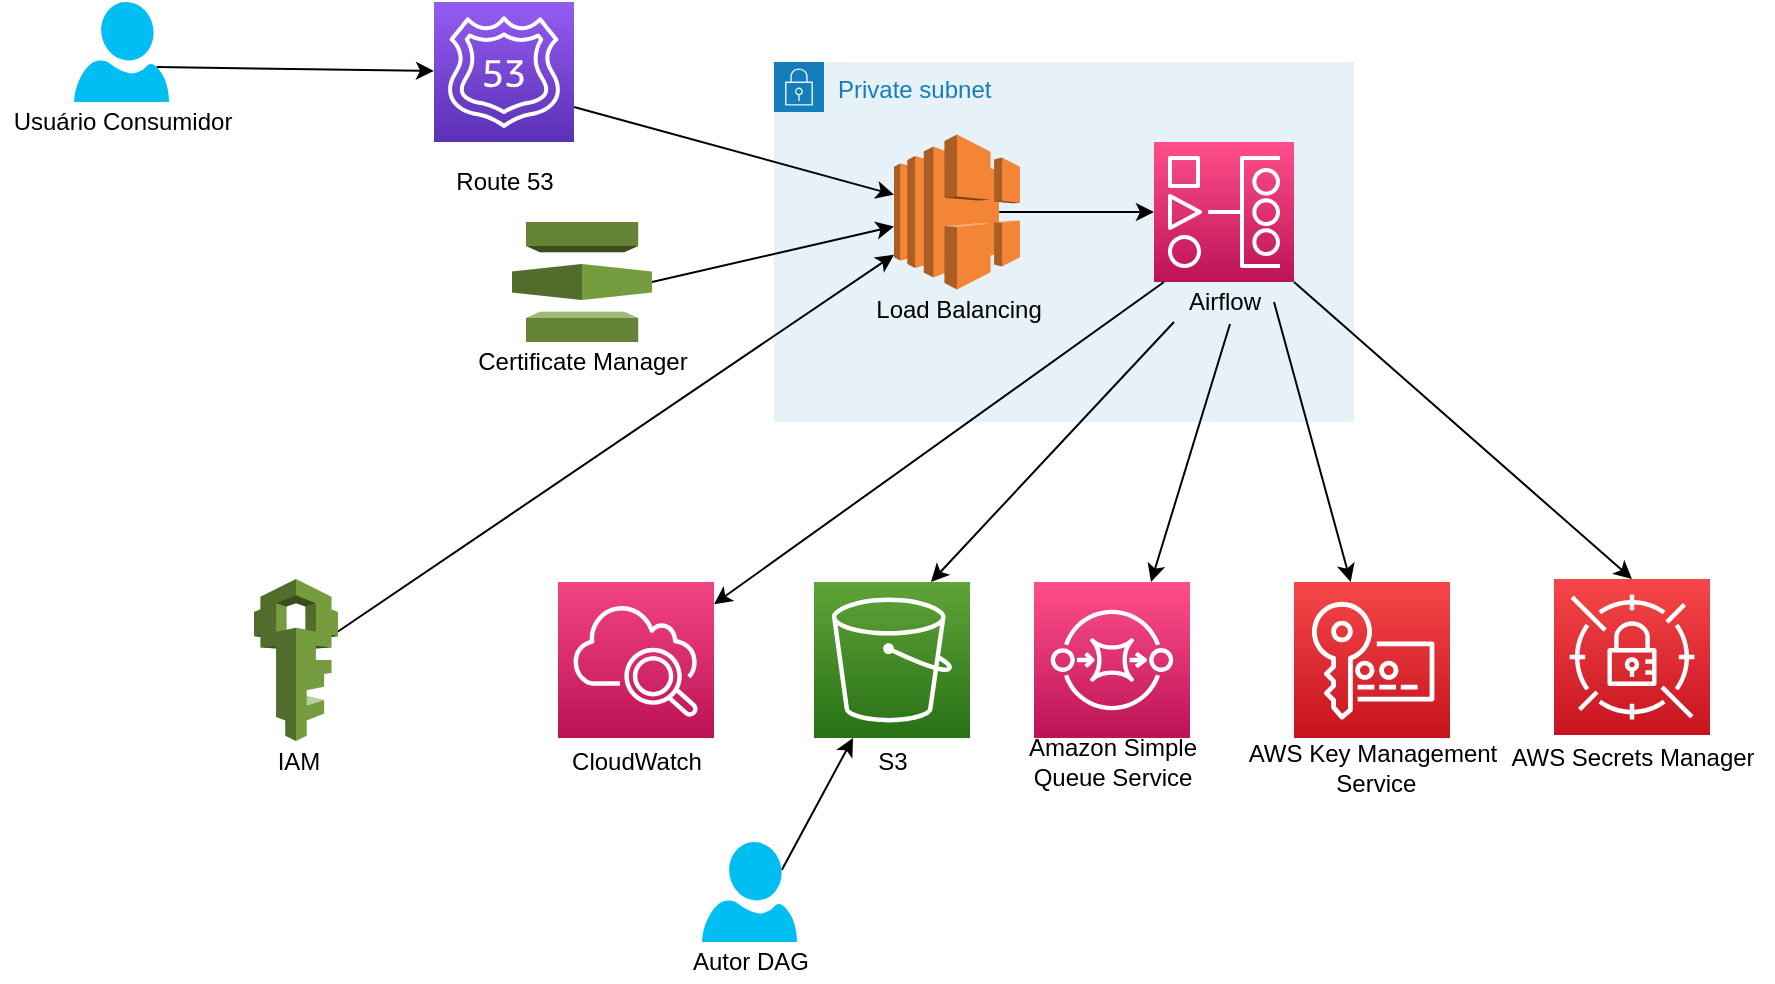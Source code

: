 <mxfile version="16.5.1" type="device"><diagram id="-laKROmhoy-Q4_sFIEOo" name="Page-1"><mxGraphModel dx="2173" dy="852" grid="1" gridSize="10" guides="1" tooltips="1" connect="1" arrows="1" fold="1" page="1" pageScale="1" pageWidth="827" pageHeight="1169" math="0" shadow="0"><root><mxCell id="0"/><mxCell id="1" parent="0"/><mxCell id="hRiFtuYyp6DSM8rEs1KZ-3" value="Private subnet" style="points=[[0,0],[0.25,0],[0.5,0],[0.75,0],[1,0],[1,0.25],[1,0.5],[1,0.75],[1,1],[0.75,1],[0.5,1],[0.25,1],[0,1],[0,0.75],[0,0.5],[0,0.25]];outlineConnect=0;gradientColor=none;html=1;whiteSpace=wrap;fontSize=12;fontStyle=0;container=1;pointerEvents=0;collapsible=0;recursiveResize=0;shape=mxgraph.aws4.group;grIcon=mxgraph.aws4.group_security_group;grStroke=0;strokeColor=#147EBA;fillColor=#E6F2F8;verticalAlign=top;align=left;spacingLeft=30;fontColor=#147EBA;dashed=0;" vertex="1" parent="1"><mxGeometry x="380" y="340" width="290" height="180" as="geometry"/></mxCell><mxCell id="hRiFtuYyp6DSM8rEs1KZ-11" value="" style="endArrow=classic;html=1;rounded=0;entryX=0;entryY=0.5;entryDx=0;entryDy=0;entryPerimeter=0;exitX=0.835;exitY=0.5;exitDx=0;exitDy=0;exitPerimeter=0;" edge="1" parent="hRiFtuYyp6DSM8rEs1KZ-3" source="hRiFtuYyp6DSM8rEs1KZ-5" target="hRiFtuYyp6DSM8rEs1KZ-1"><mxGeometry width="50" height="50" relative="1" as="geometry"><mxPoint x="10" y="90" as="sourcePoint"/><mxPoint x="60" y="40" as="targetPoint"/></mxGeometry></mxCell><mxCell id="hRiFtuYyp6DSM8rEs1KZ-33" value="" style="group" vertex="1" connectable="0" parent="hRiFtuYyp6DSM8rEs1KZ-3"><mxGeometry x="190" y="40" width="70" height="90" as="geometry"/></mxCell><mxCell id="hRiFtuYyp6DSM8rEs1KZ-1" value="" style="sketch=0;points=[[0,0,0],[0.25,0,0],[0.5,0,0],[0.75,0,0],[1,0,0],[0,1,0],[0.25,1,0],[0.5,1,0],[0.75,1,0],[1,1,0],[0,0.25,0],[0,0.5,0],[0,0.75,0],[1,0.25,0],[1,0.5,0],[1,0.75,0]];outlineConnect=0;fontColor=#232F3E;gradientColor=#FF4F8B;gradientDirection=north;fillColor=#BC1356;strokeColor=#ffffff;dashed=0;verticalLabelPosition=bottom;verticalAlign=top;align=center;html=1;fontSize=12;fontStyle=0;aspect=fixed;shape=mxgraph.aws4.resourceIcon;resIcon=mxgraph.aws4.managed_workflows_for_apache_airflow;" vertex="1" parent="hRiFtuYyp6DSM8rEs1KZ-33"><mxGeometry width="70" height="70" as="geometry"/></mxCell><mxCell id="hRiFtuYyp6DSM8rEs1KZ-32" value="Airflow" style="text;html=1;resizable=0;autosize=1;align=center;verticalAlign=middle;points=[];fillColor=none;strokeColor=none;rounded=0;" vertex="1" parent="hRiFtuYyp6DSM8rEs1KZ-33"><mxGeometry x="10" y="70" width="50" height="20" as="geometry"/></mxCell><mxCell id="hRiFtuYyp6DSM8rEs1KZ-35" value="" style="group" vertex="1" connectable="0" parent="hRiFtuYyp6DSM8rEs1KZ-3"><mxGeometry x="41.5" y="36.25" width="100" height="97.5" as="geometry"/></mxCell><mxCell id="hRiFtuYyp6DSM8rEs1KZ-5" value="" style="outlineConnect=0;dashed=0;verticalLabelPosition=bottom;verticalAlign=top;align=center;html=1;shape=mxgraph.aws3.elastic_load_balancing;fillColor=#F58536;gradientColor=none;" vertex="1" parent="hRiFtuYyp6DSM8rEs1KZ-35"><mxGeometry x="18.5" width="63" height="77.5" as="geometry"/></mxCell><mxCell id="hRiFtuYyp6DSM8rEs1KZ-34" value="Load Balancing" style="text;html=1;resizable=0;autosize=1;align=center;verticalAlign=middle;points=[];fillColor=none;strokeColor=none;rounded=0;" vertex="1" parent="hRiFtuYyp6DSM8rEs1KZ-35"><mxGeometry y="77.5" width="100" height="20" as="geometry"/></mxCell><mxCell id="hRiFtuYyp6DSM8rEs1KZ-8" value="" style="endArrow=classic;html=1;rounded=0;exitX=1;exitY=0.5;exitDx=0;exitDy=0;exitPerimeter=0;" edge="1" parent="1" source="hRiFtuYyp6DSM8rEs1KZ-7" target="hRiFtuYyp6DSM8rEs1KZ-5"><mxGeometry width="50" height="50" relative="1" as="geometry"><mxPoint x="390" y="430" as="sourcePoint"/><mxPoint x="440" y="380" as="targetPoint"/></mxGeometry></mxCell><mxCell id="hRiFtuYyp6DSM8rEs1KZ-9" value="" style="endArrow=classic;html=1;rounded=0;exitX=1;exitY=0.75;exitDx=0;exitDy=0;exitPerimeter=0;" edge="1" parent="1" source="hRiFtuYyp6DSM8rEs1KZ-6" target="hRiFtuYyp6DSM8rEs1KZ-5"><mxGeometry width="50" height="50" relative="1" as="geometry"><mxPoint x="390" y="430" as="sourcePoint"/><mxPoint x="440" y="380" as="targetPoint"/></mxGeometry></mxCell><mxCell id="hRiFtuYyp6DSM8rEs1KZ-14" value="" style="endArrow=classic;html=1;rounded=0;exitX=0.87;exitY=0.65;exitDx=0;exitDy=0;exitPerimeter=0;" edge="1" parent="1" source="hRiFtuYyp6DSM8rEs1KZ-13" target="hRiFtuYyp6DSM8rEs1KZ-6"><mxGeometry width="50" height="50" relative="1" as="geometry"><mxPoint x="390" y="430" as="sourcePoint"/><mxPoint x="440" y="380" as="targetPoint"/></mxGeometry></mxCell><mxCell id="hRiFtuYyp6DSM8rEs1KZ-16" value="" style="endArrow=classic;html=1;rounded=0;" edge="1" parent="1" source="hRiFtuYyp6DSM8rEs1KZ-15" target="hRiFtuYyp6DSM8rEs1KZ-5"><mxGeometry width="50" height="50" relative="1" as="geometry"><mxPoint x="390" y="430" as="sourcePoint"/><mxPoint x="440" y="380" as="targetPoint"/></mxGeometry></mxCell><mxCell id="hRiFtuYyp6DSM8rEs1KZ-22" value="" style="endArrow=classic;html=1;rounded=0;exitX=-0.1;exitY=0;exitDx=0;exitDy=0;exitPerimeter=0;" edge="1" parent="1" source="hRiFtuYyp6DSM8rEs1KZ-32" target="hRiFtuYyp6DSM8rEs1KZ-17"><mxGeometry width="50" height="50" relative="1" as="geometry"><mxPoint x="500" y="530" as="sourcePoint"/><mxPoint x="440" y="380" as="targetPoint"/></mxGeometry></mxCell><mxCell id="hRiFtuYyp6DSM8rEs1KZ-23" value="" style="endArrow=classic;html=1;rounded=0;entryX=0.75;entryY=0;entryDx=0;entryDy=0;entryPerimeter=0;exitX=0;exitY=1;exitDx=0;exitDy=0;exitPerimeter=0;" edge="1" parent="1" source="hRiFtuYyp6DSM8rEs1KZ-32" target="hRiFtuYyp6DSM8rEs1KZ-18"><mxGeometry width="50" height="50" relative="1" as="geometry"><mxPoint x="580" y="530" as="sourcePoint"/><mxPoint x="440" y="380" as="targetPoint"/></mxGeometry></mxCell><mxCell id="hRiFtuYyp6DSM8rEs1KZ-24" value="" style="endArrow=classic;html=1;rounded=0;entryX=0.75;entryY=0;entryDx=0;entryDy=0;entryPerimeter=0;exitX=0.56;exitY=1.05;exitDx=0;exitDy=0;exitPerimeter=0;" edge="1" parent="1" source="hRiFtuYyp6DSM8rEs1KZ-32" target="hRiFtuYyp6DSM8rEs1KZ-19"><mxGeometry width="50" height="50" relative="1" as="geometry"><mxPoint x="640" y="540" as="sourcePoint"/><mxPoint x="440" y="380" as="targetPoint"/></mxGeometry></mxCell><mxCell id="hRiFtuYyp6DSM8rEs1KZ-25" value="" style="endArrow=classic;html=1;rounded=0;exitX=1;exitY=0.5;exitDx=0;exitDy=0;exitPerimeter=0;" edge="1" parent="1" source="hRiFtuYyp6DSM8rEs1KZ-32" target="hRiFtuYyp6DSM8rEs1KZ-21"><mxGeometry width="50" height="50" relative="1" as="geometry"><mxPoint x="690" y="490" as="sourcePoint"/><mxPoint x="440" y="380" as="targetPoint"/></mxGeometry></mxCell><mxCell id="hRiFtuYyp6DSM8rEs1KZ-26" value="" style="endArrow=classic;html=1;rounded=0;entryX=0.5;entryY=0;entryDx=0;entryDy=0;entryPerimeter=0;exitX=1;exitY=1;exitDx=0;exitDy=0;exitPerimeter=0;" edge="1" parent="1" source="hRiFtuYyp6DSM8rEs1KZ-1" target="hRiFtuYyp6DSM8rEs1KZ-20"><mxGeometry width="50" height="50" relative="1" as="geometry"><mxPoint x="690" y="440" as="sourcePoint"/><mxPoint x="440" y="380" as="targetPoint"/></mxGeometry></mxCell><mxCell id="hRiFtuYyp6DSM8rEs1KZ-28" value="" style="group" vertex="1" connectable="0" parent="1"><mxGeometry x="210" y="310" width="70" height="100" as="geometry"/></mxCell><mxCell id="hRiFtuYyp6DSM8rEs1KZ-6" value="" style="sketch=0;points=[[0,0,0],[0.25,0,0],[0.5,0,0],[0.75,0,0],[1,0,0],[0,1,0],[0.25,1,0],[0.5,1,0],[0.75,1,0],[1,1,0],[0,0.25,0],[0,0.5,0],[0,0.75,0],[1,0.25,0],[1,0.5,0],[1,0.75,0]];outlineConnect=0;fontColor=#232F3E;gradientColor=#945DF2;gradientDirection=north;fillColor=#5A30B5;strokeColor=#ffffff;dashed=0;verticalLabelPosition=bottom;verticalAlign=top;align=center;html=1;fontSize=12;fontStyle=0;aspect=fixed;shape=mxgraph.aws4.resourceIcon;resIcon=mxgraph.aws4.route_53;" vertex="1" parent="hRiFtuYyp6DSM8rEs1KZ-28"><mxGeometry width="70" height="70" as="geometry"/></mxCell><mxCell id="hRiFtuYyp6DSM8rEs1KZ-27" value="Route 53" style="text;html=1;resizable=0;autosize=1;align=center;verticalAlign=middle;points=[];fillColor=none;strokeColor=none;rounded=0;" vertex="1" parent="hRiFtuYyp6DSM8rEs1KZ-28"><mxGeometry x="5" y="80" width="60" height="20" as="geometry"/></mxCell><mxCell id="hRiFtuYyp6DSM8rEs1KZ-31" value="" style="group" vertex="1" connectable="0" parent="1"><mxGeometry x="224" y="420" width="120" height="80" as="geometry"/></mxCell><mxCell id="hRiFtuYyp6DSM8rEs1KZ-7" value="" style="outlineConnect=0;dashed=0;verticalLabelPosition=bottom;verticalAlign=top;align=center;html=1;shape=mxgraph.aws3.certificate_manager;fillColor=#759C3E;gradientColor=none;" vertex="1" parent="hRiFtuYyp6DSM8rEs1KZ-31"><mxGeometry x="25" width="70" height="60" as="geometry"/></mxCell><mxCell id="hRiFtuYyp6DSM8rEs1KZ-29" value="Certificate Manager" style="text;html=1;resizable=0;autosize=1;align=center;verticalAlign=middle;points=[];fillColor=none;strokeColor=none;rounded=0;" vertex="1" parent="hRiFtuYyp6DSM8rEs1KZ-31"><mxGeometry y="60" width="120" height="20" as="geometry"/></mxCell><mxCell id="hRiFtuYyp6DSM8rEs1KZ-37" value="" style="group" vertex="1" connectable="0" parent="1"><mxGeometry x="120" y="598.5" width="42" height="101" as="geometry"/></mxCell><mxCell id="hRiFtuYyp6DSM8rEs1KZ-15" value="" style="outlineConnect=0;dashed=0;verticalLabelPosition=bottom;verticalAlign=top;align=center;html=1;shape=mxgraph.aws3.iam;fillColor=#759C3E;gradientColor=none;" vertex="1" parent="hRiFtuYyp6DSM8rEs1KZ-37"><mxGeometry width="42" height="81" as="geometry"/></mxCell><mxCell id="hRiFtuYyp6DSM8rEs1KZ-36" value="IAM" style="text;html=1;resizable=0;autosize=1;align=center;verticalAlign=middle;points=[];fillColor=none;strokeColor=none;rounded=0;" vertex="1" parent="hRiFtuYyp6DSM8rEs1KZ-37"><mxGeometry x="2" y="81" width="40" height="20" as="geometry"/></mxCell><mxCell id="hRiFtuYyp6DSM8rEs1KZ-39" value="" style="group" vertex="1" connectable="0" parent="1"><mxGeometry x="271" y="600" width="80" height="99.5" as="geometry"/></mxCell><mxCell id="hRiFtuYyp6DSM8rEs1KZ-17" value="" style="sketch=0;points=[[0,0,0],[0.25,0,0],[0.5,0,0],[0.75,0,0],[1,0,0],[0,1,0],[0.25,1,0],[0.5,1,0],[0.75,1,0],[1,1,0],[0,0.25,0],[0,0.5,0],[0,0.75,0],[1,0.25,0],[1,0.5,0],[1,0.75,0]];points=[[0,0,0],[0.25,0,0],[0.5,0,0],[0.75,0,0],[1,0,0],[0,1,0],[0.25,1,0],[0.5,1,0],[0.75,1,0],[1,1,0],[0,0.25,0],[0,0.5,0],[0,0.75,0],[1,0.25,0],[1,0.5,0],[1,0.75,0]];outlineConnect=0;fontColor=#232F3E;gradientColor=#F34482;gradientDirection=north;fillColor=#BC1356;strokeColor=#ffffff;dashed=0;verticalLabelPosition=bottom;verticalAlign=top;align=center;html=1;fontSize=12;fontStyle=0;aspect=fixed;shape=mxgraph.aws4.resourceIcon;resIcon=mxgraph.aws4.cloudwatch_2;" vertex="1" parent="hRiFtuYyp6DSM8rEs1KZ-39"><mxGeometry x="1" width="78" height="78" as="geometry"/></mxCell><mxCell id="hRiFtuYyp6DSM8rEs1KZ-38" value="CloudWatch" style="text;html=1;resizable=0;autosize=1;align=center;verticalAlign=middle;points=[];fillColor=none;strokeColor=none;rounded=0;" vertex="1" parent="hRiFtuYyp6DSM8rEs1KZ-39"><mxGeometry y="79.5" width="80" height="20" as="geometry"/></mxCell><mxCell id="hRiFtuYyp6DSM8rEs1KZ-41" value="" style="group" vertex="1" connectable="0" parent="1"><mxGeometry x="400" y="600" width="78" height="99.5" as="geometry"/></mxCell><mxCell id="hRiFtuYyp6DSM8rEs1KZ-18" value="" style="sketch=0;points=[[0,0,0],[0.25,0,0],[0.5,0,0],[0.75,0,0],[1,0,0],[0,1,0],[0.25,1,0],[0.5,1,0],[0.75,1,0],[1,1,0],[0,0.25,0],[0,0.5,0],[0,0.75,0],[1,0.25,0],[1,0.5,0],[1,0.75,0]];outlineConnect=0;fontColor=#232F3E;gradientColor=#60A337;gradientDirection=north;fillColor=#277116;strokeColor=#ffffff;dashed=0;verticalLabelPosition=bottom;verticalAlign=top;align=center;html=1;fontSize=12;fontStyle=0;aspect=fixed;shape=mxgraph.aws4.resourceIcon;resIcon=mxgraph.aws4.s3;" vertex="1" parent="hRiFtuYyp6DSM8rEs1KZ-41"><mxGeometry width="78" height="78" as="geometry"/></mxCell><mxCell id="hRiFtuYyp6DSM8rEs1KZ-40" value="S3" style="text;html=1;resizable=0;autosize=1;align=center;verticalAlign=middle;points=[];fillColor=none;strokeColor=none;rounded=0;" vertex="1" parent="hRiFtuYyp6DSM8rEs1KZ-41"><mxGeometry x="24" y="79.5" width="30" height="20" as="geometry"/></mxCell><mxCell id="hRiFtuYyp6DSM8rEs1KZ-43" value="" style="group" vertex="1" connectable="0" parent="1"><mxGeometry x="739" y="598.5" width="140" height="99.5" as="geometry"/></mxCell><mxCell id="hRiFtuYyp6DSM8rEs1KZ-20" value="" style="sketch=0;points=[[0,0,0],[0.25,0,0],[0.5,0,0],[0.75,0,0],[1,0,0],[0,1,0],[0.25,1,0],[0.5,1,0],[0.75,1,0],[1,1,0],[0,0.25,0],[0,0.5,0],[0,0.75,0],[1,0.25,0],[1,0.5,0],[1,0.75,0]];outlineConnect=0;fontColor=#232F3E;gradientColor=#F54749;gradientDirection=north;fillColor=#C7131F;strokeColor=#ffffff;dashed=0;verticalLabelPosition=bottom;verticalAlign=top;align=center;html=1;fontSize=12;fontStyle=0;aspect=fixed;shape=mxgraph.aws4.resourceIcon;resIcon=mxgraph.aws4.secrets_manager;" vertex="1" parent="hRiFtuYyp6DSM8rEs1KZ-43"><mxGeometry x="31" width="78" height="78" as="geometry"/></mxCell><mxCell id="hRiFtuYyp6DSM8rEs1KZ-42" value="AWS Secrets Manager" style="text;html=1;resizable=0;autosize=1;align=center;verticalAlign=middle;points=[];fillColor=none;strokeColor=none;rounded=0;" vertex="1" parent="hRiFtuYyp6DSM8rEs1KZ-43"><mxGeometry y="79.5" width="140" height="20" as="geometry"/></mxCell><mxCell id="hRiFtuYyp6DSM8rEs1KZ-45" value="" style="group" vertex="1" connectable="0" parent="1"><mxGeometry x="609" y="600" width="140" height="108" as="geometry"/></mxCell><mxCell id="hRiFtuYyp6DSM8rEs1KZ-21" value="" style="sketch=0;points=[[0,0,0],[0.25,0,0],[0.5,0,0],[0.75,0,0],[1,0,0],[0,1,0],[0.25,1,0],[0.5,1,0],[0.75,1,0],[1,1,0],[0,0.25,0],[0,0.5,0],[0,0.75,0],[1,0.25,0],[1,0.5,0],[1,0.75,0]];outlineConnect=0;fontColor=#232F3E;gradientColor=#F54749;gradientDirection=north;fillColor=#C7131F;strokeColor=#ffffff;dashed=0;verticalLabelPosition=bottom;verticalAlign=top;align=center;html=1;fontSize=12;fontStyle=0;aspect=fixed;shape=mxgraph.aws4.resourceIcon;resIcon=mxgraph.aws4.key_management_service;" vertex="1" parent="hRiFtuYyp6DSM8rEs1KZ-45"><mxGeometry x="31" width="78" height="78" as="geometry"/></mxCell><mxCell id="hRiFtuYyp6DSM8rEs1KZ-44" value="AWS Key Management&lt;br&gt;&amp;nbsp;Service" style="text;html=1;resizable=0;autosize=1;align=center;verticalAlign=middle;points=[];fillColor=none;strokeColor=none;rounded=0;" vertex="1" parent="hRiFtuYyp6DSM8rEs1KZ-45"><mxGeometry y="78" width="140" height="30" as="geometry"/></mxCell><mxCell id="hRiFtuYyp6DSM8rEs1KZ-47" value="" style="group" vertex="1" connectable="0" parent="1"><mxGeometry x="499" y="600" width="100" height="104.5" as="geometry"/></mxCell><mxCell id="hRiFtuYyp6DSM8rEs1KZ-19" value="" style="sketch=0;points=[[0,0,0],[0.25,0,0],[0.5,0,0],[0.75,0,0],[1,0,0],[0,1,0],[0.25,1,0],[0.5,1,0],[0.75,1,0],[1,1,0],[0,0.25,0],[0,0.5,0],[0,0.75,0],[1,0.25,0],[1,0.5,0],[1,0.75,0]];outlineConnect=0;fontColor=#232F3E;gradientColor=#FF4F8B;gradientDirection=north;fillColor=#BC1356;strokeColor=#ffffff;dashed=0;verticalLabelPosition=bottom;verticalAlign=top;align=center;html=1;fontSize=12;fontStyle=0;aspect=fixed;shape=mxgraph.aws4.resourceIcon;resIcon=mxgraph.aws4.sqs;" vertex="1" parent="hRiFtuYyp6DSM8rEs1KZ-47"><mxGeometry x="11" width="78" height="78" as="geometry"/></mxCell><mxCell id="hRiFtuYyp6DSM8rEs1KZ-46" value="Amazon Simple &lt;br&gt;Queue Service" style="text;html=1;resizable=0;autosize=1;align=center;verticalAlign=middle;points=[];fillColor=none;strokeColor=none;rounded=0;" vertex="1" parent="hRiFtuYyp6DSM8rEs1KZ-47"><mxGeometry y="74.5" width="100" height="30" as="geometry"/></mxCell><mxCell id="hRiFtuYyp6DSM8rEs1KZ-49" value="" style="group" vertex="1" connectable="0" parent="1"><mxGeometry x="-6.25" y="310" width="120" height="70" as="geometry"/></mxCell><mxCell id="hRiFtuYyp6DSM8rEs1KZ-13" value="" style="verticalLabelPosition=bottom;html=1;verticalAlign=top;align=center;strokeColor=none;fillColor=#00BEF2;shape=mxgraph.azure.user;" vertex="1" parent="hRiFtuYyp6DSM8rEs1KZ-49"><mxGeometry x="36.25" width="47.5" height="50" as="geometry"/></mxCell><mxCell id="hRiFtuYyp6DSM8rEs1KZ-48" value="Usuário Consumidor" style="text;html=1;resizable=0;autosize=1;align=center;verticalAlign=middle;points=[];fillColor=none;strokeColor=none;rounded=0;" vertex="1" parent="hRiFtuYyp6DSM8rEs1KZ-49"><mxGeometry y="50" width="120" height="20" as="geometry"/></mxCell><mxCell id="hRiFtuYyp6DSM8rEs1KZ-52" value="" style="endArrow=classic;html=1;rounded=0;exitX=0.84;exitY=0.28;exitDx=0;exitDy=0;exitPerimeter=0;entryX=0.25;entryY=1;entryDx=0;entryDy=0;entryPerimeter=0;" edge="1" parent="1" source="hRiFtuYyp6DSM8rEs1KZ-50" target="hRiFtuYyp6DSM8rEs1KZ-18"><mxGeometry width="50" height="50" relative="1" as="geometry"><mxPoint x="390" y="520" as="sourcePoint"/><mxPoint x="440" y="470" as="targetPoint"/></mxGeometry></mxCell><mxCell id="hRiFtuYyp6DSM8rEs1KZ-54" value="" style="group" vertex="1" connectable="0" parent="1"><mxGeometry x="332.75" y="730" width="70" height="70" as="geometry"/></mxCell><mxCell id="hRiFtuYyp6DSM8rEs1KZ-50" value="" style="verticalLabelPosition=bottom;html=1;verticalAlign=top;align=center;strokeColor=none;fillColor=#00BEF2;shape=mxgraph.azure.user;" vertex="1" parent="hRiFtuYyp6DSM8rEs1KZ-54"><mxGeometry x="11.25" width="47.5" height="50" as="geometry"/></mxCell><mxCell id="hRiFtuYyp6DSM8rEs1KZ-53" value="Autor DAG" style="text;html=1;resizable=0;autosize=1;align=center;verticalAlign=middle;points=[];fillColor=none;strokeColor=none;rounded=0;" vertex="1" parent="hRiFtuYyp6DSM8rEs1KZ-54"><mxGeometry y="50" width="70" height="20" as="geometry"/></mxCell></root></mxGraphModel></diagram></mxfile>